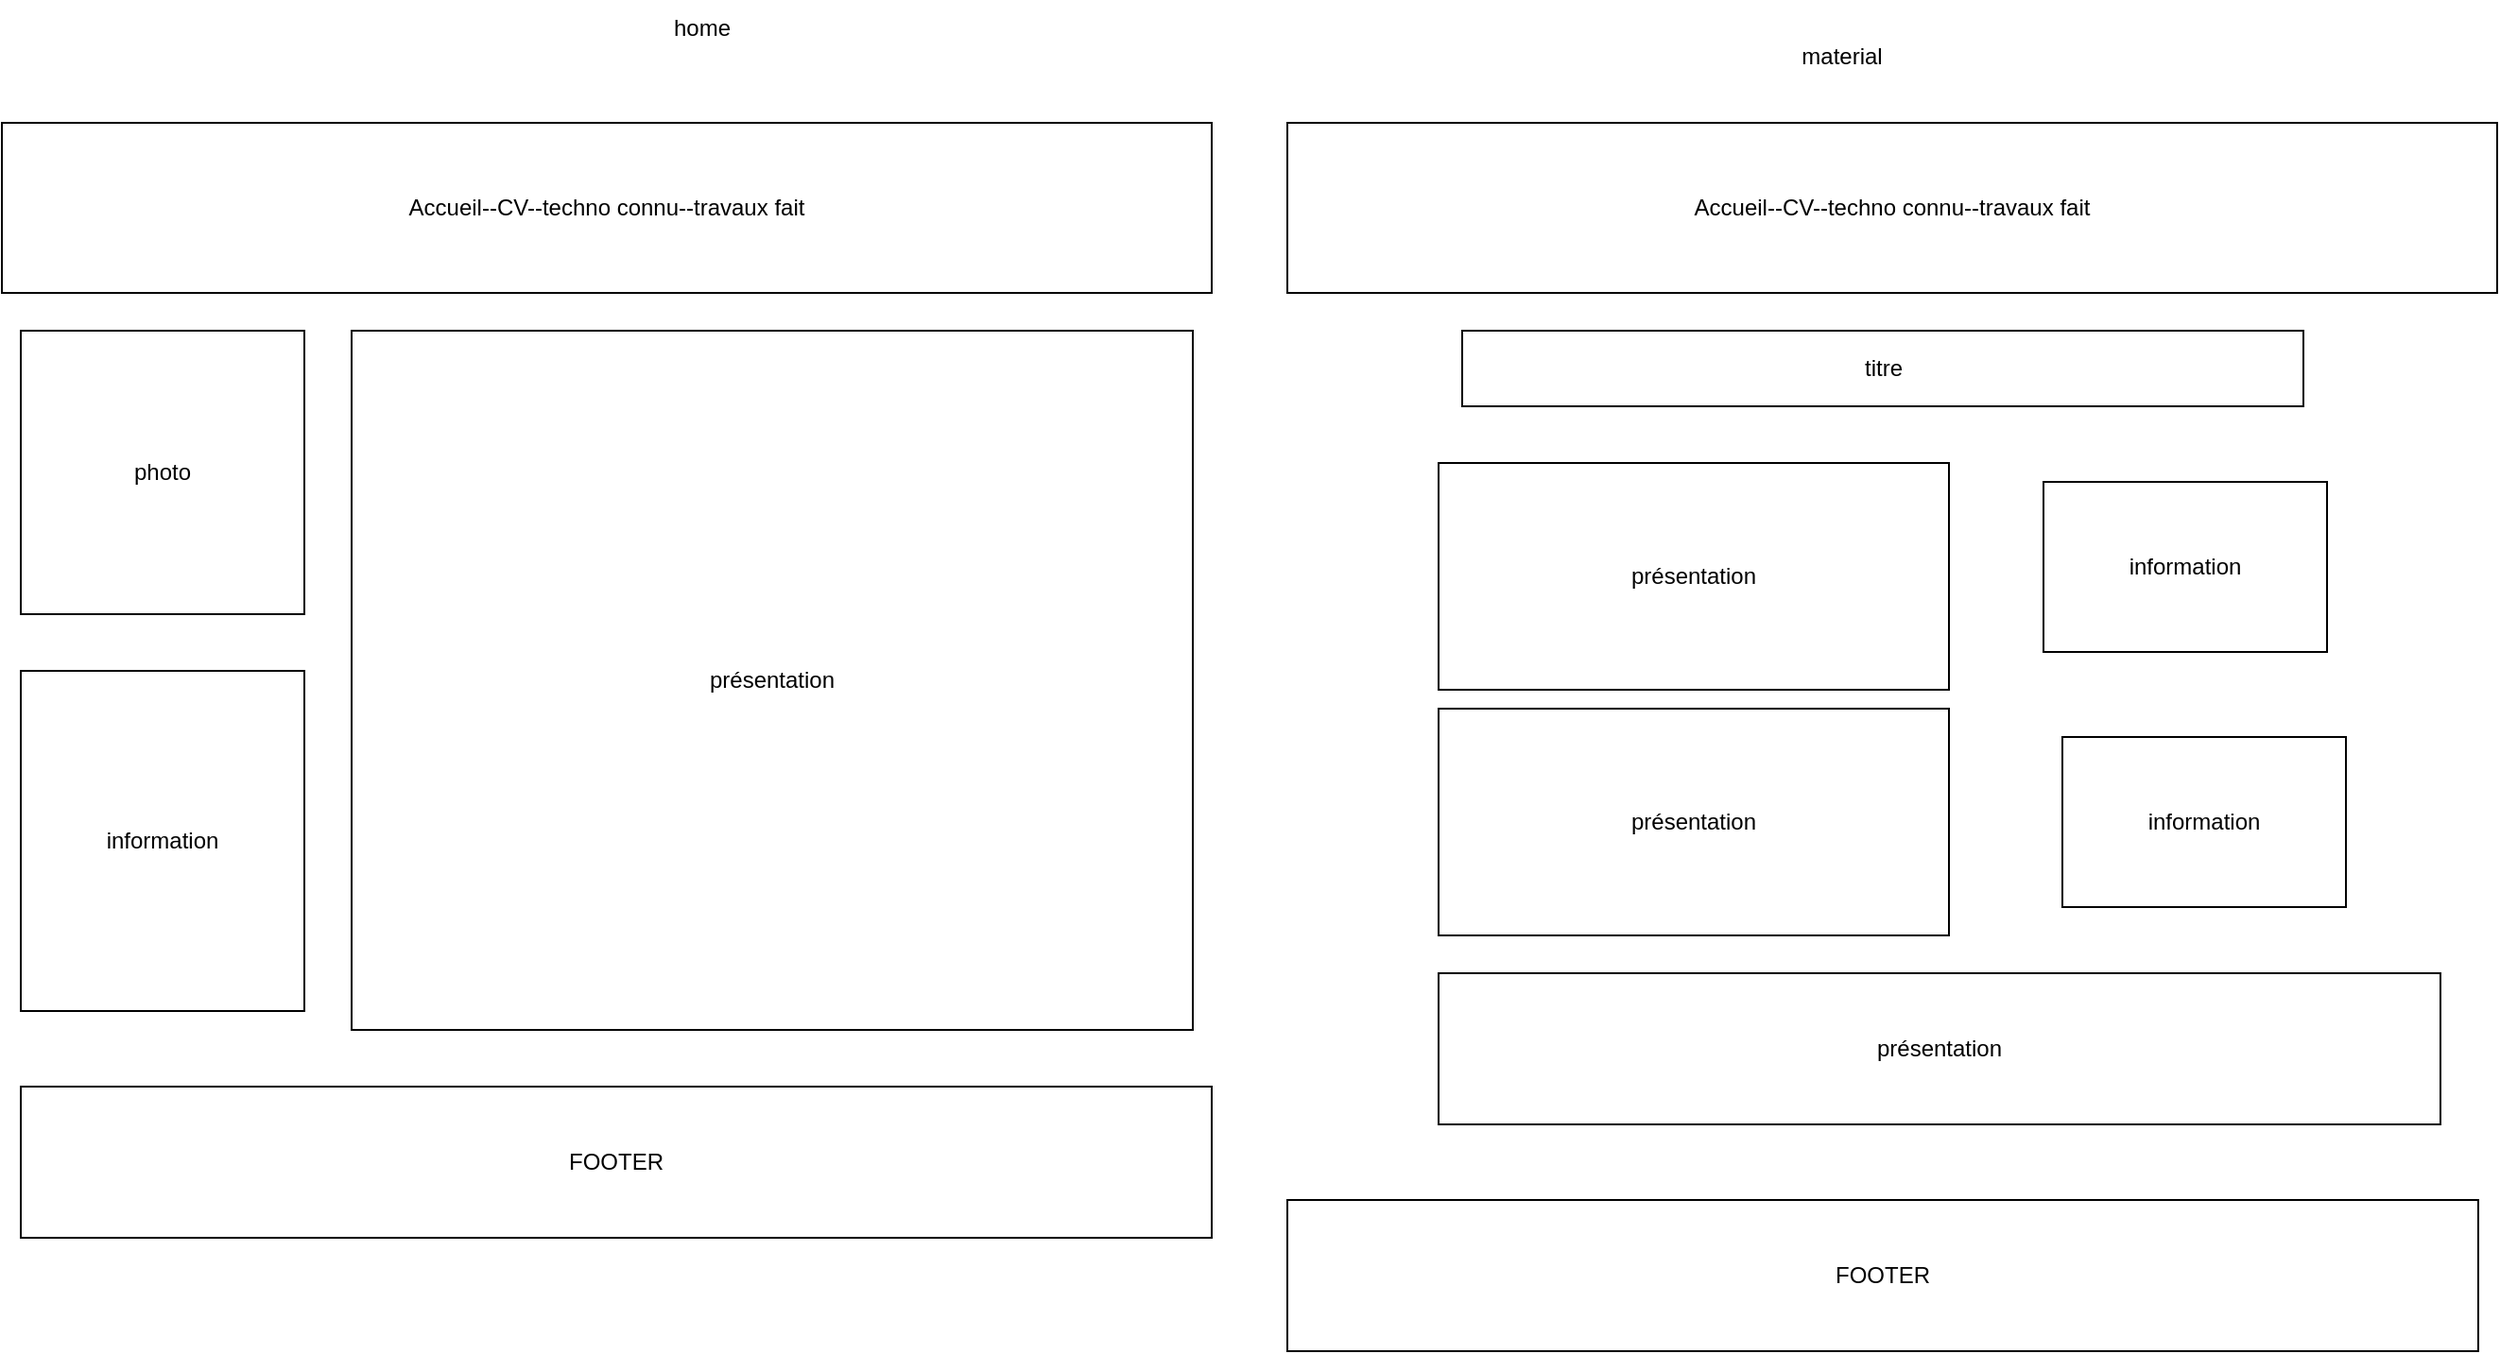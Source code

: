 <mxfile>
    <diagram id="W973GStMNf3O7W8wURdh" name="Page-1">
        <mxGraphModel dx="1370" dy="1139" grid="1" gridSize="10" guides="1" tooltips="1" connect="1" arrows="1" fold="1" page="1" pageScale="1" pageWidth="850" pageHeight="1100" math="0" shadow="0">
            <root>
                <mxCell id="0"/>
                <mxCell id="1" parent="0"/>
                <mxCell id="2" value="Accueil--CV--techno connu--travaux fait" style="rounded=0;whiteSpace=wrap;html=1;" parent="1" vertex="1">
                    <mxGeometry x="120" y="110" width="640" height="90" as="geometry"/>
                </mxCell>
                <mxCell id="3" value="présentation" style="rounded=0;whiteSpace=wrap;html=1;" parent="1" vertex="1">
                    <mxGeometry x="305" y="220" width="445" height="370" as="geometry"/>
                </mxCell>
                <mxCell id="4" value="information" style="rounded=0;whiteSpace=wrap;html=1;" parent="1" vertex="1">
                    <mxGeometry x="130" y="400" width="150" height="180" as="geometry"/>
                </mxCell>
                <mxCell id="6" value="photo" style="rounded=0;whiteSpace=wrap;html=1;" parent="1" vertex="1">
                    <mxGeometry x="130" y="220" width="150" height="150" as="geometry"/>
                </mxCell>
                <mxCell id="8" value="FOOTER" style="rounded=0;whiteSpace=wrap;html=1;" parent="1" vertex="1">
                    <mxGeometry x="130" y="620" width="630" height="80" as="geometry"/>
                </mxCell>
                <mxCell id="9" value="Accueil--CV--techno connu--travaux fait" style="rounded=0;whiteSpace=wrap;html=1;" vertex="1" parent="1">
                    <mxGeometry x="800" y="110" width="640" height="90" as="geometry"/>
                </mxCell>
                <mxCell id="10" value="FOOTER" style="rounded=0;whiteSpace=wrap;html=1;" vertex="1" parent="1">
                    <mxGeometry x="800" y="680" width="630" height="80" as="geometry"/>
                </mxCell>
                <mxCell id="12" value="home" style="text;html=1;align=center;verticalAlign=middle;resizable=0;points=[];autosize=1;strokeColor=none;fillColor=none;" vertex="1" parent="1">
                    <mxGeometry x="465" y="45" width="50" height="30" as="geometry"/>
                </mxCell>
                <mxCell id="13" value="material" style="text;html=1;align=center;verticalAlign=middle;resizable=0;points=[];autosize=1;strokeColor=none;fillColor=none;" vertex="1" parent="1">
                    <mxGeometry x="1057.5" y="60" width="70" height="30" as="geometry"/>
                </mxCell>
                <mxCell id="15" value="titre" style="rounded=0;whiteSpace=wrap;html=1;" vertex="1" parent="1">
                    <mxGeometry x="892.5" y="220" width="445" height="40" as="geometry"/>
                </mxCell>
                <mxCell id="17" value="présentation" style="rounded=0;whiteSpace=wrap;html=1;" vertex="1" parent="1">
                    <mxGeometry x="880" y="290" width="270" height="120" as="geometry"/>
                </mxCell>
                <mxCell id="18" value="présentation" style="rounded=0;whiteSpace=wrap;html=1;" vertex="1" parent="1">
                    <mxGeometry x="880" y="560" width="530" height="80" as="geometry"/>
                </mxCell>
                <mxCell id="19" value="présentation" style="rounded=0;whiteSpace=wrap;html=1;" vertex="1" parent="1">
                    <mxGeometry x="880" y="420" width="270" height="120" as="geometry"/>
                </mxCell>
                <mxCell id="20" value="information" style="rounded=0;whiteSpace=wrap;html=1;" vertex="1" parent="1">
                    <mxGeometry x="1200" y="300" width="150" height="90" as="geometry"/>
                </mxCell>
                <mxCell id="21" value="information" style="rounded=0;whiteSpace=wrap;html=1;" vertex="1" parent="1">
                    <mxGeometry x="1210" y="435" width="150" height="90" as="geometry"/>
                </mxCell>
            </root>
        </mxGraphModel>
    </diagram>
</mxfile>